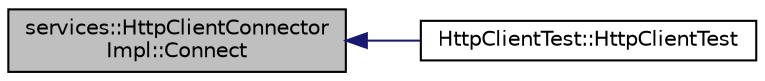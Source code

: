 digraph "services::HttpClientConnectorImpl::Connect"
{
 // INTERACTIVE_SVG=YES
  edge [fontname="Helvetica",fontsize="10",labelfontname="Helvetica",labelfontsize="10"];
  node [fontname="Helvetica",fontsize="10",shape=record];
  rankdir="LR";
  Node6 [label="services::HttpClientConnector\lImpl::Connect",height=0.2,width=0.4,color="black", fillcolor="grey75", style="filled", fontcolor="black"];
  Node6 -> Node7 [dir="back",color="midnightblue",fontsize="10",style="solid",fontname="Helvetica"];
  Node7 [label="HttpClientTest::HttpClientTest",height=0.2,width=0.4,color="black", fillcolor="white", style="filled",URL="$de/d64/class_http_client_test.html#a7927391617d96e6c2a759930e498d5c3"];
}

